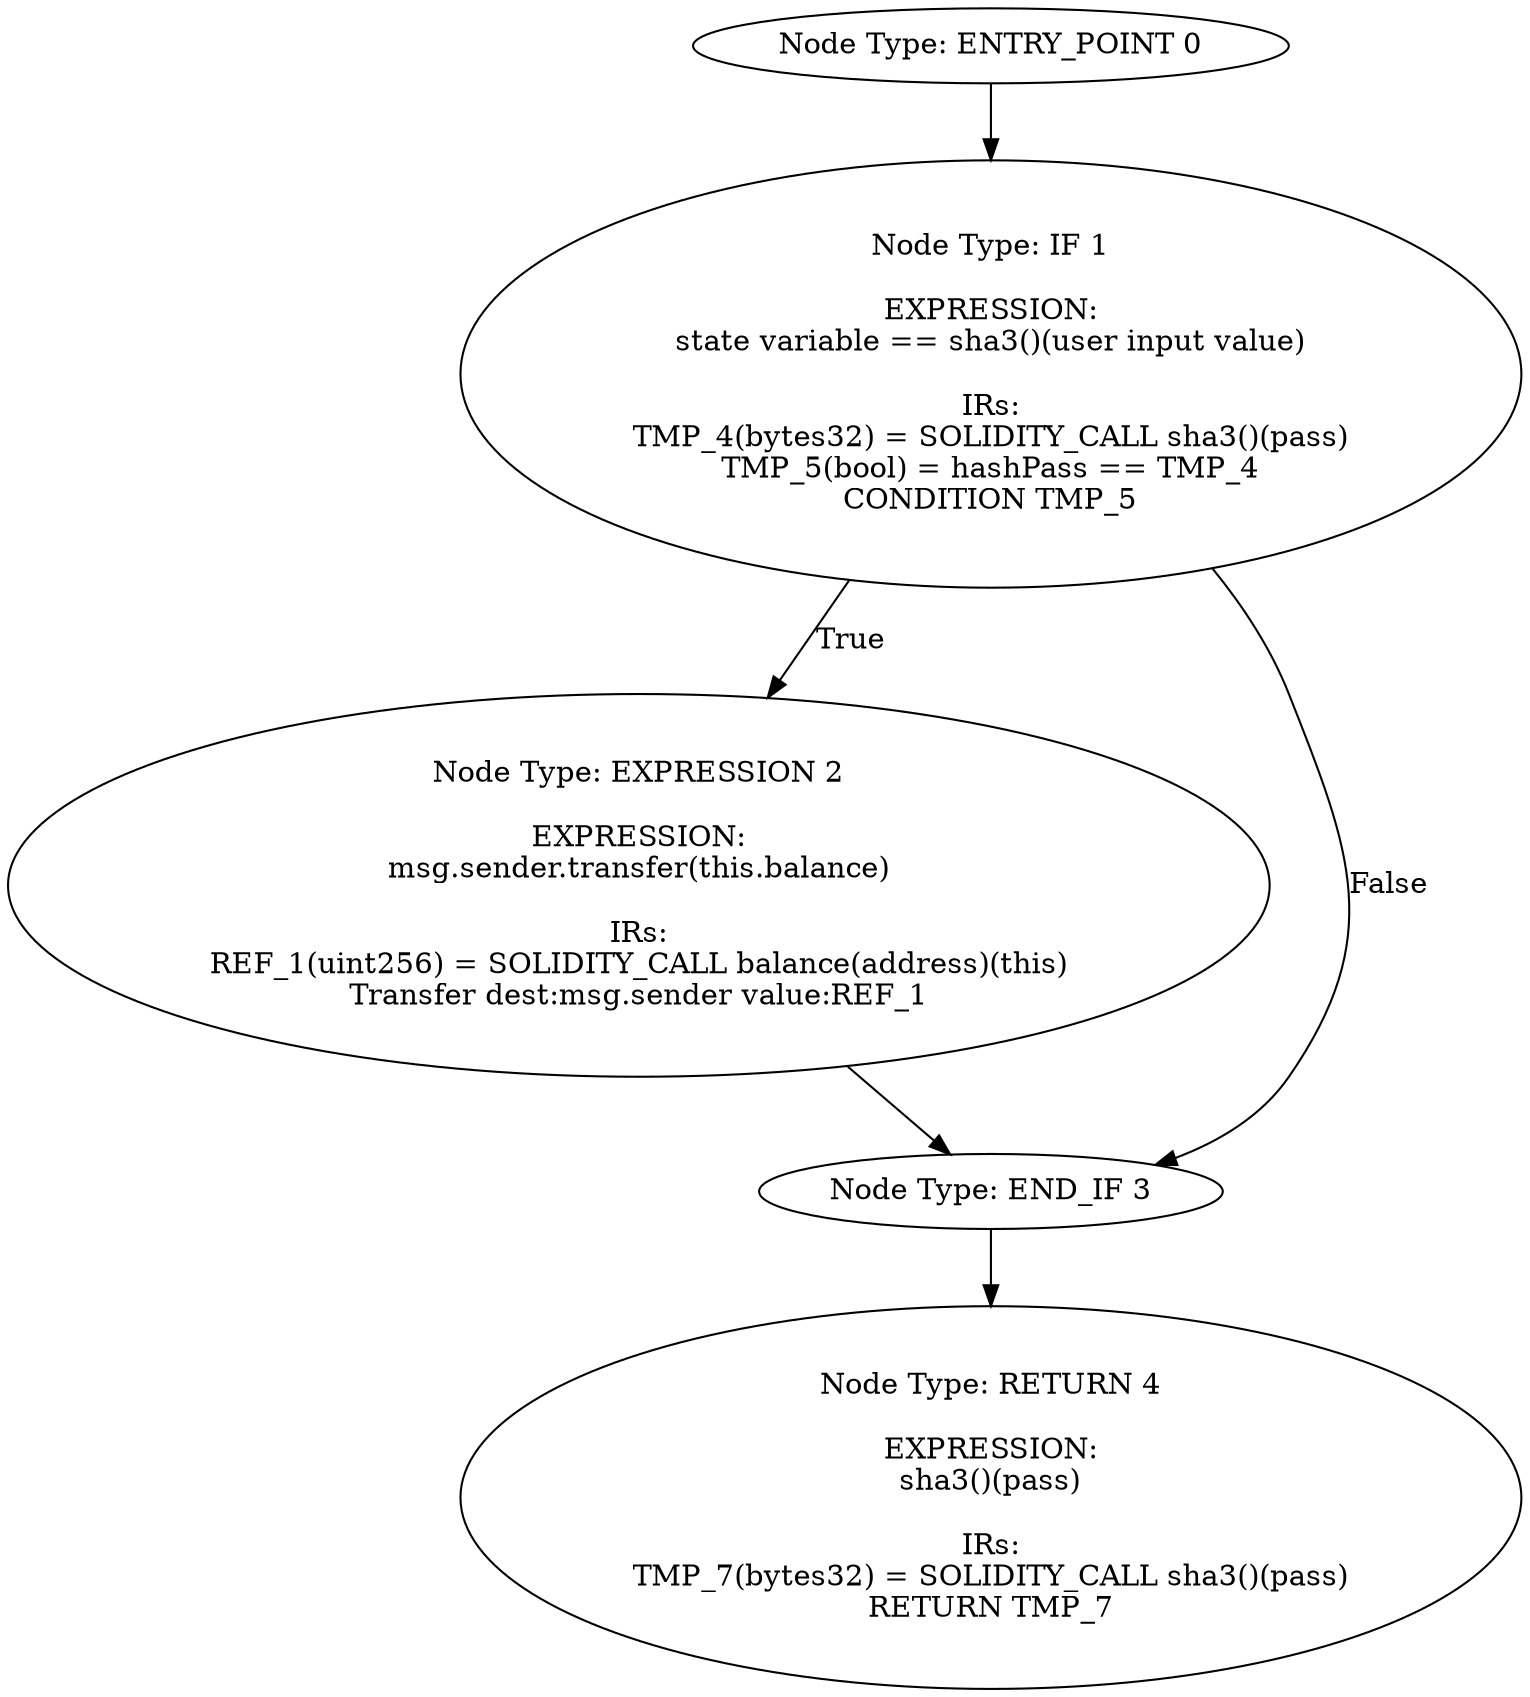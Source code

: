 digraph{
0[label="Node Type: ENTRY_POINT 0
"];
0->1;
1[label="Node Type: IF 1

EXPRESSION:
state variable == sha3()(user input value)

IRs:
TMP_4(bytes32) = SOLIDITY_CALL sha3()(pass)
TMP_5(bool) = hashPass == TMP_4
CONDITION TMP_5"];
1->2[label="True"];
1->3[label="False"];
2[label="Node Type: EXPRESSION 2

EXPRESSION:
msg.sender.transfer(this.balance)

IRs:
REF_1(uint256) = SOLIDITY_CALL balance(address)(this)
Transfer dest:msg.sender value:REF_1"];
2->3;
3[label="Node Type: END_IF 3
"];
3->4;
4[label="Node Type: RETURN 4

EXPRESSION:
sha3()(pass)

IRs:
TMP_7(bytes32) = SOLIDITY_CALL sha3()(pass)
RETURN TMP_7"];
}
